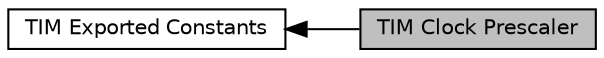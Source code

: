 digraph "TIM Clock Prescaler"
{
  edge [fontname="Helvetica",fontsize="10",labelfontname="Helvetica",labelfontsize="10"];
  node [fontname="Helvetica",fontsize="10",shape=record];
  rankdir=LR;
  Node0 [label="TIM Clock Prescaler",height=0.2,width=0.4,color="black", fillcolor="grey75", style="filled", fontcolor="black"];
  Node1 [label="TIM Exported Constants",height=0.2,width=0.4,color="black", fillcolor="white", style="filled",URL="$group___t_i_m___exported___constants.html"];
  Node1->Node0 [shape=plaintext, dir="back", style="solid"];
}
